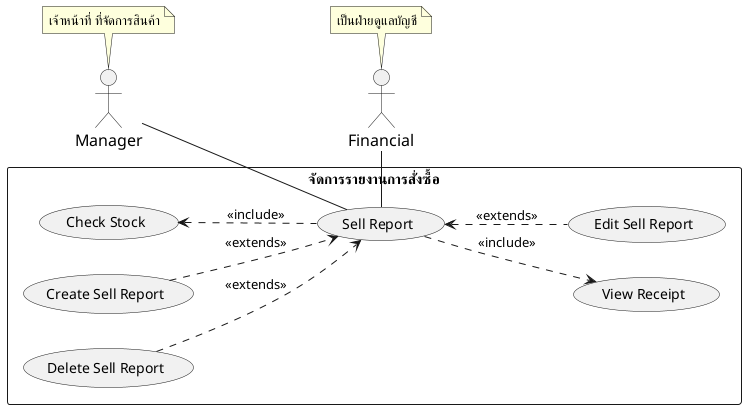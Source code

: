 @startuml
'https://plantuml.com/usecase-diagram
left to right direction
skinparam sequence {
    ParticipantFontName Thai
    ParticipantFontSize 16
    ActorFontSize 16
    ActorFontName Thai
}
'skinparam linetype polyline
' skinparam linetype ortho

skinparam Participant{
    FontColor #efefef
    BorderColor #c0c0c0
}
skinparam Sequence{
    ParticipantBorderThickness .5
    LifeLineBorderColor #8a8a8a
}


' =================== Manager ===================
' role - เจ้าหน้าที่ ที่จัดการสินค้า ให้คงคลังสินค้าอยู่เสมอ
' duty - บริหารจัดการ stock สินค้า ทั้งการจำหน่ายออก และการรับสินค้ารวมถึงการ
' ออกใบสั่งของ การเช็คสินค้าและการทำรายงานต่างๆ
actor Manager as actorManager
note top of actorManager : เจ้าหน้าที่ ที่จัดการสินค้า

' =================== Financial ===================
' role - เป็นฝ่ายดูแลบัญชีและการเงินของบริษัท
' duty - รับข้อมูลการซื้อและขายสินค้า
actor Financial as actorFinancial
note top of actorFinancial : เป็นฝ่ายดูแลบัญชี



' =================== Stock System ===================
rectangle "จัดการรายงานการสั่งซื้อ" as manageSellReport {

    ' ================ Reporting ================
    '   การทำรายงาน
    usecase (Sell Report) as (usecaseSellReport)



    usecase (View Receipt) as (usecaseViewReceipt)




    ' ================ Stock ================
    usecase (Check Stock) as (usecaseCheckStock)

  usecase (Create Sell Report) as (usecaseCreateSellReport)
    usecase (Edit Sell Report) as (usecaseEditSellReport)
    usecase (Delete Sell Report) as (usecaseDeleteSellReport)


    '===========================================================
    ' ===                  Associate Flow                    ===
    '===========================================================

    ' ===  ความสัมพันธ์ระหว่าง actor และ usecase ในส่วนของการสออกรายงาน ===
    actorManager -- (usecaseSellReport)
    actorFinancial -right- (usecaseSellReport)


    ' ================ Reporting ================
    '   การทำรายงาน

    (usecaseSellReport) ..> (usecaseViewReceipt)    : <<include>>
    (usecaseCheckStock)  <.. (usecaseSellReport)  : <<include>>

    (usecaseCreateSellReport) ..>  (usecaseSellReport)   : <<extends>>
    (usecaseSellReport)   <.. (usecaseEditSellReport)   : <<extends>>
    (usecaseDeleteSellReport) ..>  (usecaseSellReport)   : <<extends>>



'    (usecaseViewProduct) <... (usecaseCreateProductOrderList) : <<include>>
'    (usecaseConfirmOrderList) ..> (usecaseCreateProductOrderList) : <<extends>>
'    (usecaseOrderProductFromSupplier) ...> (usecaseConfirmOrderList)  : <<extend>>
'
'    actorSupplier -- (usecaseOrderProductFromSupplier)
'    actorCEO -- (usecaseConfirmOrderList)




}

@enduml